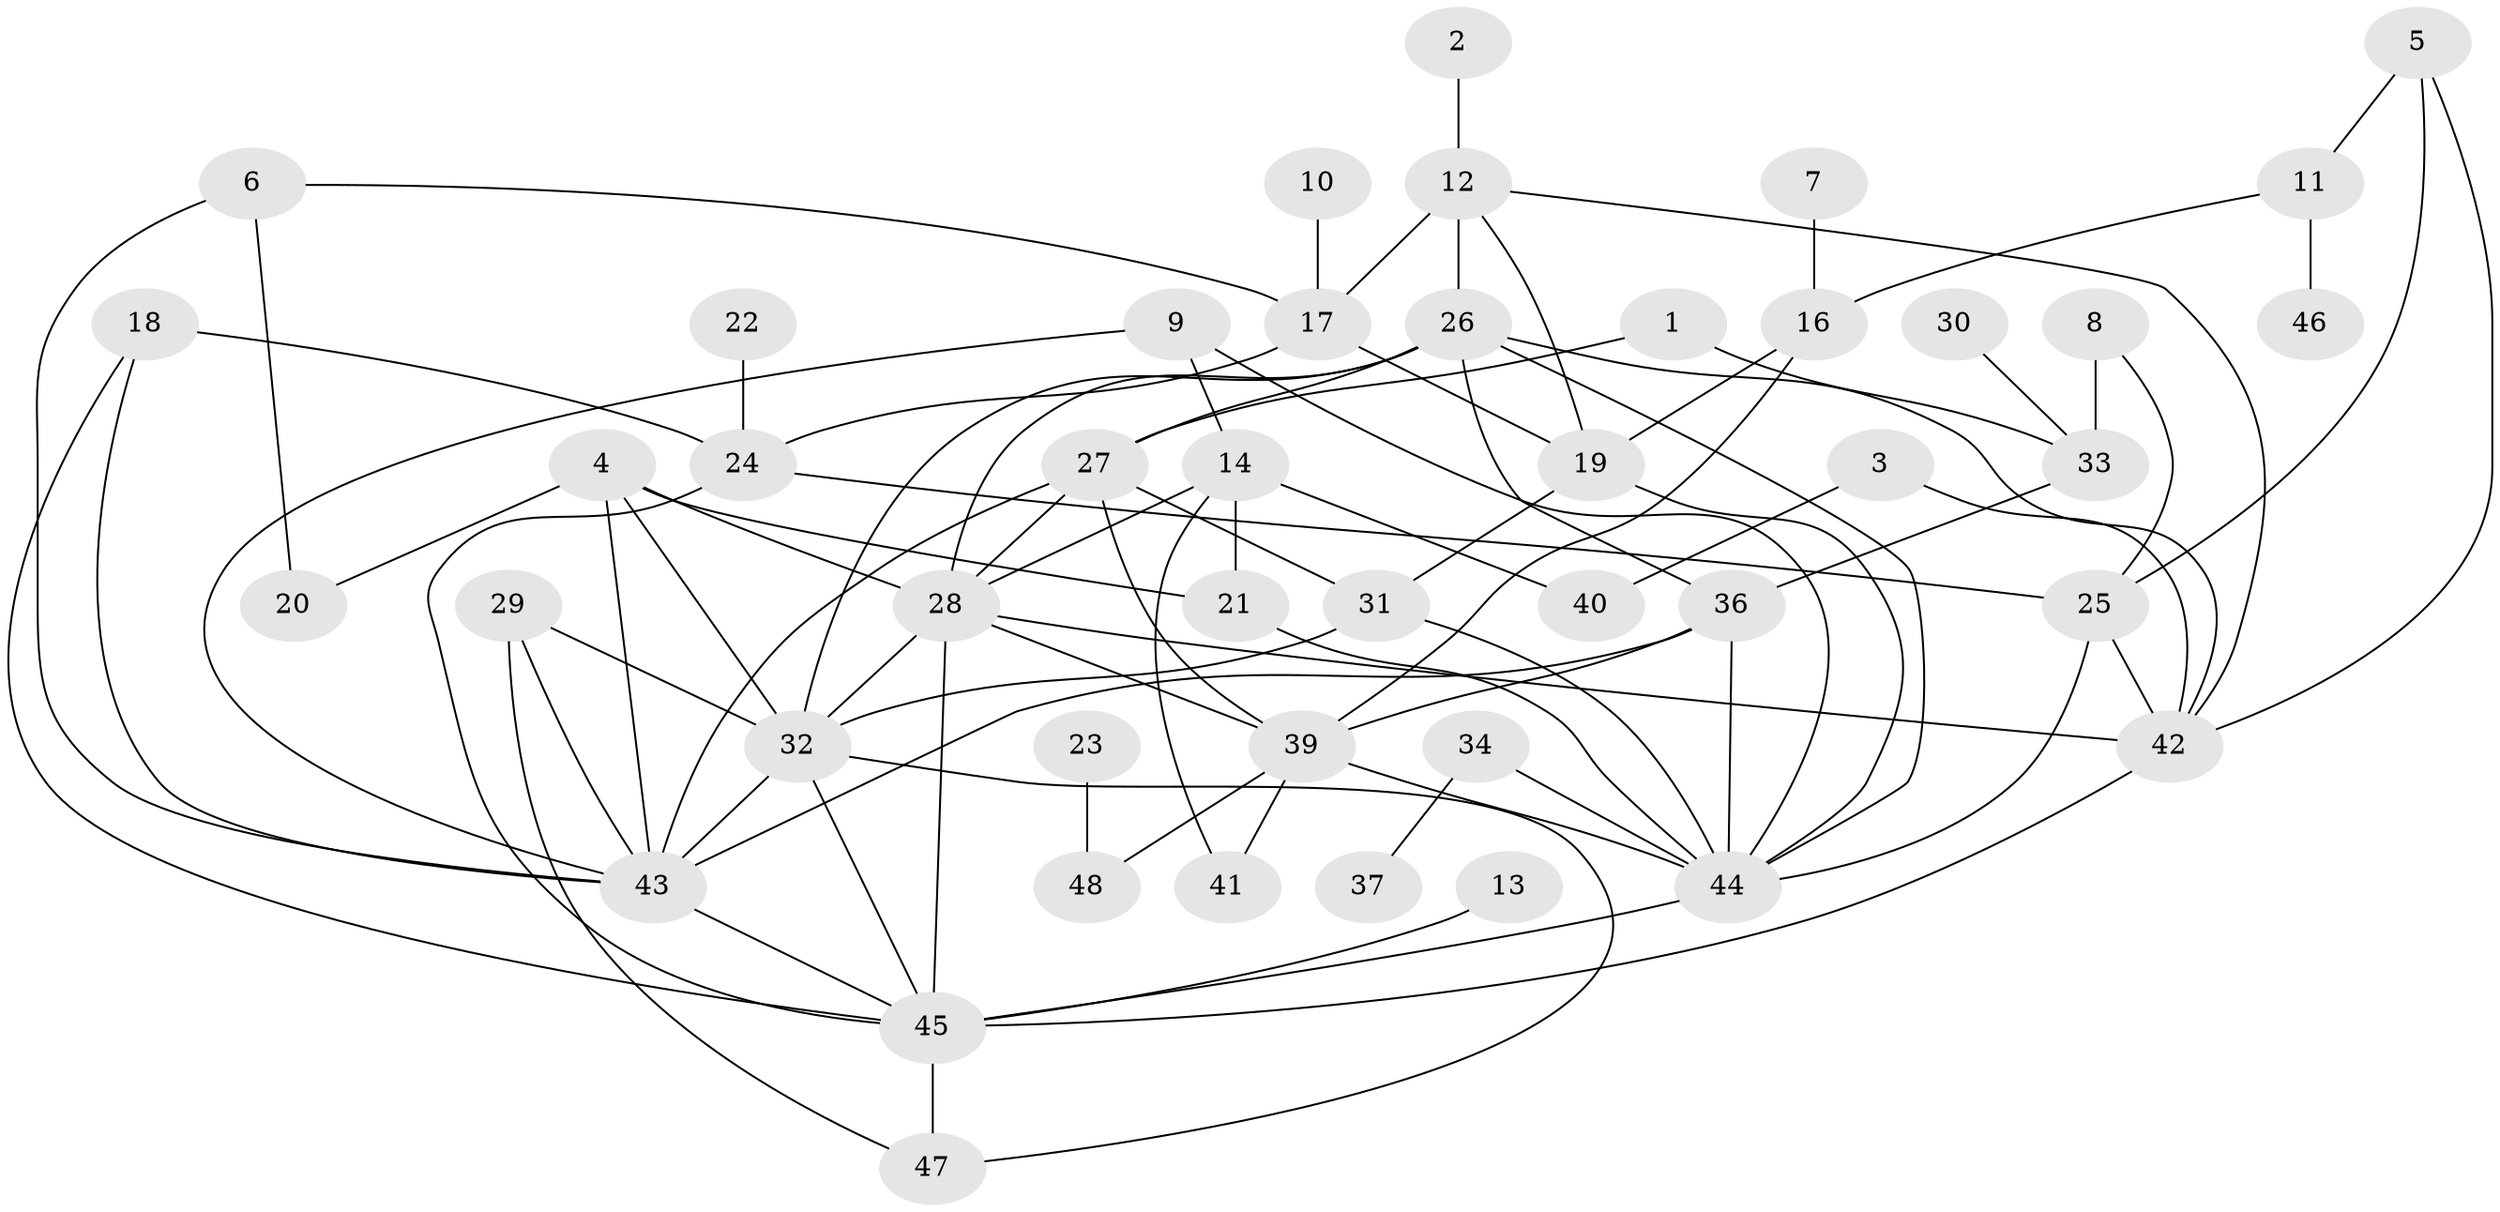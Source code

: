 // original degree distribution, {5: 0.15789473684210525, 1: 0.1368421052631579, 4: 0.14736842105263157, 2: 0.2736842105263158, 3: 0.2, 0: 0.031578947368421054, 6: 0.042105263157894736, 7: 0.010526315789473684}
// Generated by graph-tools (version 1.1) at 2025/00/03/09/25 03:00:51]
// undirected, 45 vertices, 86 edges
graph export_dot {
graph [start="1"]
  node [color=gray90,style=filled];
  1;
  2;
  3;
  4;
  5;
  6;
  7;
  8;
  9;
  10;
  11;
  12;
  13;
  14;
  16;
  17;
  18;
  19;
  20;
  21;
  22;
  23;
  24;
  25;
  26;
  27;
  28;
  29;
  30;
  31;
  32;
  33;
  34;
  36;
  37;
  39;
  40;
  41;
  42;
  43;
  44;
  45;
  46;
  47;
  48;
  1 -- 27 [weight=1.0];
  1 -- 33 [weight=1.0];
  2 -- 12 [weight=1.0];
  3 -- 40 [weight=1.0];
  3 -- 42 [weight=1.0];
  4 -- 20 [weight=1.0];
  4 -- 21 [weight=1.0];
  4 -- 28 [weight=1.0];
  4 -- 32 [weight=1.0];
  4 -- 43 [weight=1.0];
  5 -- 11 [weight=1.0];
  5 -- 25 [weight=1.0];
  5 -- 42 [weight=1.0];
  6 -- 17 [weight=1.0];
  6 -- 20 [weight=1.0];
  6 -- 43 [weight=1.0];
  7 -- 16 [weight=1.0];
  8 -- 25 [weight=1.0];
  8 -- 33 [weight=1.0];
  9 -- 14 [weight=1.0];
  9 -- 43 [weight=1.0];
  9 -- 44 [weight=1.0];
  10 -- 17 [weight=1.0];
  11 -- 16 [weight=1.0];
  11 -- 46 [weight=1.0];
  12 -- 17 [weight=1.0];
  12 -- 19 [weight=1.0];
  12 -- 26 [weight=2.0];
  12 -- 42 [weight=1.0];
  13 -- 45 [weight=1.0];
  14 -- 21 [weight=1.0];
  14 -- 28 [weight=1.0];
  14 -- 40 [weight=1.0];
  14 -- 41 [weight=1.0];
  16 -- 19 [weight=1.0];
  16 -- 39 [weight=1.0];
  17 -- 19 [weight=1.0];
  17 -- 24 [weight=1.0];
  18 -- 24 [weight=1.0];
  18 -- 43 [weight=1.0];
  18 -- 45 [weight=1.0];
  19 -- 31 [weight=1.0];
  19 -- 44 [weight=2.0];
  21 -- 44 [weight=1.0];
  22 -- 24 [weight=1.0];
  23 -- 48 [weight=1.0];
  24 -- 25 [weight=1.0];
  24 -- 45 [weight=1.0];
  25 -- 42 [weight=1.0];
  25 -- 44 [weight=1.0];
  26 -- 27 [weight=1.0];
  26 -- 28 [weight=1.0];
  26 -- 32 [weight=1.0];
  26 -- 36 [weight=1.0];
  26 -- 42 [weight=1.0];
  26 -- 44 [weight=1.0];
  27 -- 28 [weight=1.0];
  27 -- 31 [weight=1.0];
  27 -- 39 [weight=1.0];
  27 -- 43 [weight=1.0];
  28 -- 32 [weight=2.0];
  28 -- 39 [weight=2.0];
  28 -- 42 [weight=2.0];
  28 -- 45 [weight=1.0];
  29 -- 32 [weight=2.0];
  29 -- 43 [weight=1.0];
  29 -- 47 [weight=1.0];
  30 -- 33 [weight=1.0];
  31 -- 32 [weight=1.0];
  31 -- 44 [weight=1.0];
  32 -- 43 [weight=1.0];
  32 -- 45 [weight=1.0];
  32 -- 47 [weight=1.0];
  33 -- 36 [weight=1.0];
  34 -- 37 [weight=1.0];
  34 -- 44 [weight=2.0];
  36 -- 39 [weight=1.0];
  36 -- 43 [weight=1.0];
  36 -- 44 [weight=1.0];
  39 -- 41 [weight=1.0];
  39 -- 44 [weight=1.0];
  39 -- 48 [weight=1.0];
  42 -- 45 [weight=2.0];
  43 -- 45 [weight=2.0];
  44 -- 45 [weight=1.0];
  45 -- 47 [weight=1.0];
}
